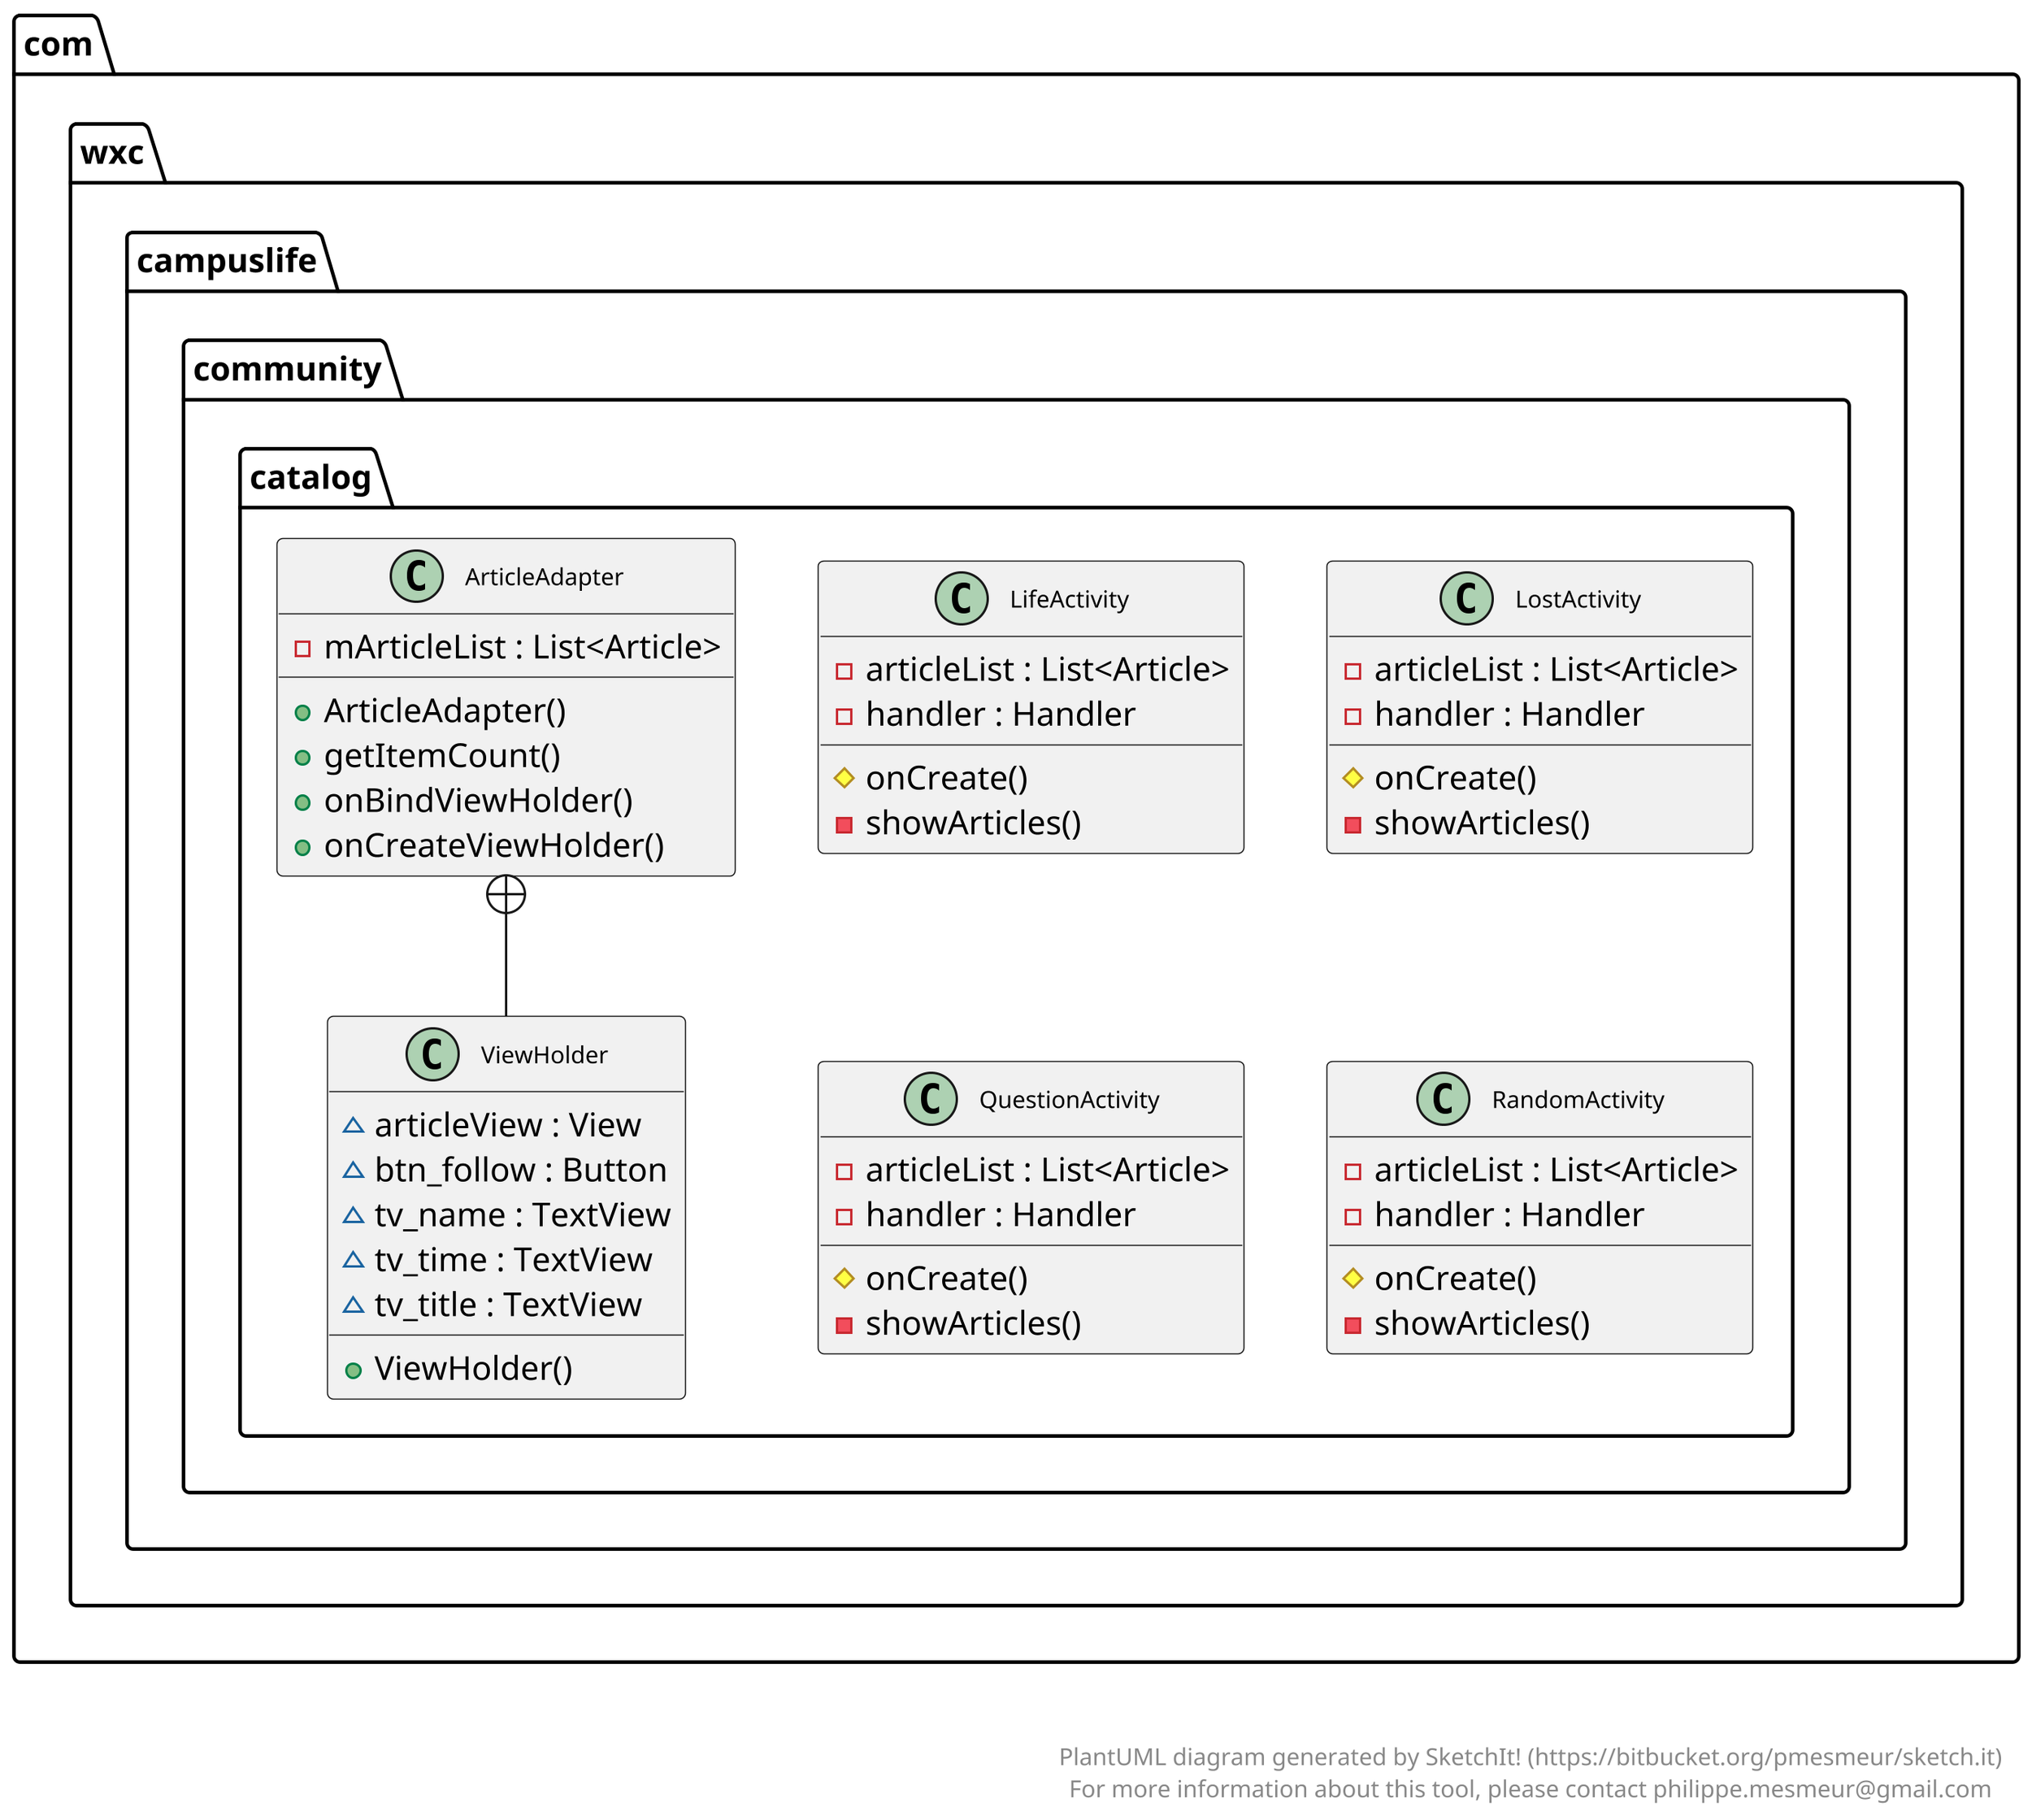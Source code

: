 @startuml
skinparam shadowing false
skinparam defaultFontName xfonts-wqy
skinparam classFontSize 10
skinparam dpi 300
  namespace com.wxc.campuslife {
    namespace community {
      namespace catalog {
        class com.wxc.campuslife.community.catalog.ArticleAdapter {
            - mArticleList : List<Article>
            + ArticleAdapter()
            + getItemCount()
            + onBindViewHolder()
            + onCreateViewHolder()
        }
      }
    }
  }
  

  namespace com.wxc.campuslife {
    namespace community {
      namespace catalog {
        class com.wxc.campuslife.community.catalog.ViewHolder {
            ~ articleView : View
            ~ btn_follow : Button
            ~ tv_name : TextView
            ~ tv_time : TextView
            ~ tv_title : TextView
            + ViewHolder()
        }
      }
    }
  }
  

  namespace com.wxc.campuslife {
    namespace community {
      namespace catalog {
        class com.wxc.campuslife.community.catalog.LifeActivity {
            - articleList : List<Article>
            - handler : Handler
            # onCreate()
            - showArticles()
        }
      }
    }
  }
  

  namespace com.wxc.campuslife {
    namespace community {
      namespace catalog {
        class com.wxc.campuslife.community.catalog.LostActivity {
            - articleList : List<Article>
            - handler : Handler
            # onCreate()
            - showArticles()
        }
      }
    }
  }
  

  namespace com.wxc.campuslife {
    namespace community {
      namespace catalog {
        class com.wxc.campuslife.community.catalog.QuestionActivity {
            - articleList : List<Article>
            - handler : Handler
            # onCreate()
            - showArticles()
        }
      }
    }
  }
  

  namespace com.wxc.campuslife {
    namespace community {
      namespace catalog {
        class com.wxc.campuslife.community.catalog.RandomActivity {
            - articleList : List<Article>
            - handler : Handler
            # onCreate()
            - showArticles()
        }
      }
    }
  }
  

'  com.wxc.campuslife.community.catalog.ArticleAdapter -up-|> androidx.recyclerview.widget.RecyclerView.Adapter
  com.wxc.campuslife.community.catalog.ArticleAdapter +-down- com.wxc.campuslife.community.catalog.ViewHolder
'  com.wxc.campuslife.community.catalog.ViewHolder -up-|> androidx.recyclerview.widget.RecyclerView.ViewHolder
'  com.wxc.campuslife.community.catalog.LifeActivity -up-|> androidx.appcompat.app.AppCompatActivity
'  com.wxc.campuslife.community.catalog.LostActivity -up-|> androidx.appcompat.app.AppCompatActivity
'  com.wxc.campuslife.community.catalog.QuestionActivity -up-|> androidx.appcompat.app.AppCompatActivity
'  com.wxc.campuslife.community.catalog.RandomActivity -up-|> androidx.appcompat.app.AppCompatActivity


right footer


PlantUML diagram generated by SketchIt! (https://bitbucket.org/pmesmeur/sketch.it)
For more information about this tool, please contact philippe.mesmeur@gmail.com
endfooter

@enduml
